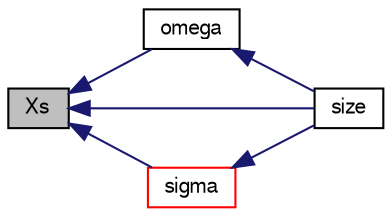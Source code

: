 digraph "Xs"
{
  bgcolor="transparent";
  edge [fontname="FreeSans",fontsize="10",labelfontname="FreeSans",labelfontsize="10"];
  node [fontname="FreeSans",fontsize="10",shape=record];
  rankdir="LR";
  Node748 [label="Xs",height=0.2,width=0.4,color="black", fillcolor="grey75", style="filled", fontcolor="black"];
  Node748 -> Node749 [dir="back",color="midnightblue",fontsize="10",style="solid",fontname="FreeSans"];
  Node749 [label="omega",height=0.2,width=0.4,color="black",URL="$a29842.html#a18de3b40a271b1c739d1bcc783a26c5e",tooltip="Return mixture accentric factor. "];
  Node749 -> Node750 [dir="back",color="midnightblue",fontsize="10",style="solid",fontname="FreeSans"];
  Node750 [label="size",height=0.2,width=0.4,color="black",URL="$a29842.html#a9facbf0a118d395c89884e45a5ca4e4b",tooltip="Return the number of liquids in the mixture. "];
  Node748 -> Node751 [dir="back",color="midnightblue",fontsize="10",style="solid",fontname="FreeSans"];
  Node751 [label="sigma",height=0.2,width=0.4,color="red",URL="$a29842.html#a3508f00c2de78b9dbc3baf65d02c83f7",tooltip="Estimate mixture surface tension [N/m]. "];
  Node751 -> Node750 [dir="back",color="midnightblue",fontsize="10",style="solid",fontname="FreeSans"];
  Node748 -> Node750 [dir="back",color="midnightblue",fontsize="10",style="solid",fontname="FreeSans"];
}
